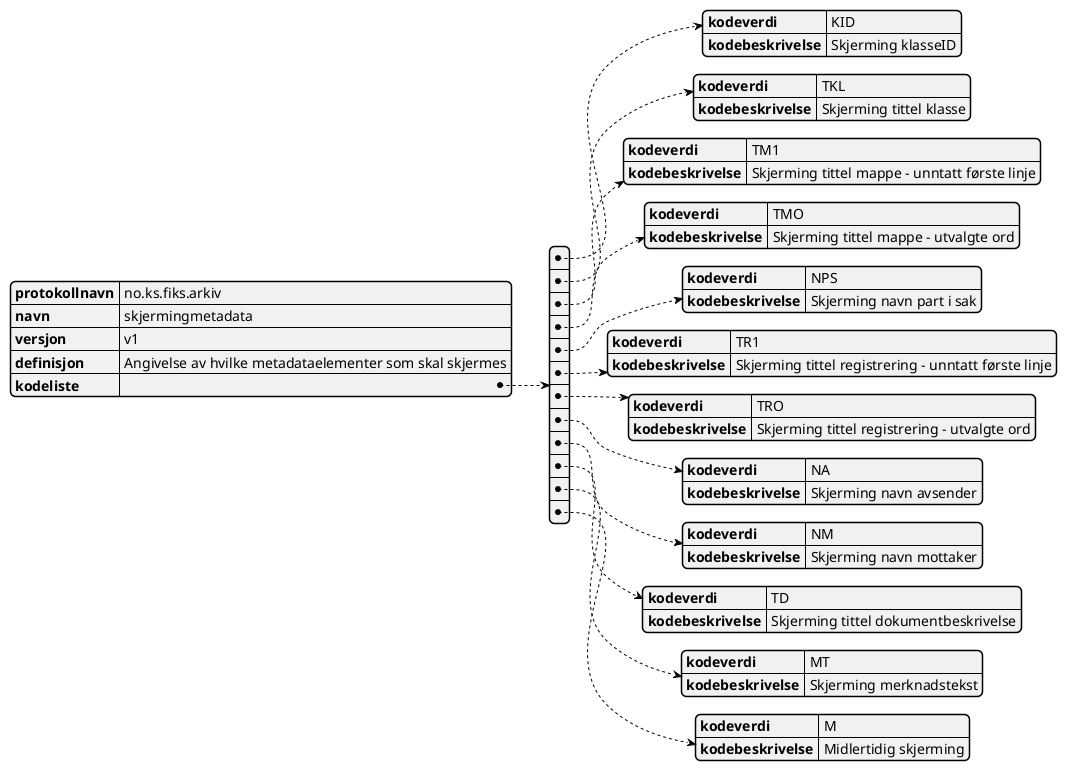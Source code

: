 @startjson
{
  "protokollnavn": "no.ks.fiks.arkiv",
  "navn": "skjermingmetadata",
  "versjon": "v1",
  "definisjon": "Angivelse av hvilke metadataelementer som skal skjermes",
  "kodeliste": [
    {
      "kodeverdi" : "KID",
      "kodebeskrivelse" : "Skjerming klasseID"
    },
    {
      "kodeverdi" : "TKL",
      "kodebeskrivelse" : "Skjerming tittel klasse"
    },
    {
      "kodeverdi" : "TM1",
      "kodebeskrivelse" : "Skjerming tittel mappe - unntatt første linje"
    },
    {
      "kodeverdi" : "TMO",
      "kodebeskrivelse" : "Skjerming tittel mappe - utvalgte ord"
    },
    {
      "kodeverdi" : "NPS",
      "kodebeskrivelse" : "Skjerming navn part i sak"
    },
    {
      "kodeverdi" : "TR1",
      "kodebeskrivelse" : "Skjerming tittel registrering - unntatt første linje"
    },
    {
      "kodeverdi" : "TRO",
      "kodebeskrivelse" : "Skjerming tittel registrering - utvalgte ord"
    },
    {
      "kodeverdi" : "NA",
      "kodebeskrivelse" : "Skjerming navn avsender"
    },
    {
      "kodeverdi" : "NM",
      "kodebeskrivelse" : "Skjerming navn mottaker"
    },
    {
      "kodeverdi" : "TD",
      "kodebeskrivelse" : "Skjerming tittel dokumentbeskrivelse"
    },
    {
      "kodeverdi" : "MT",
      "kodebeskrivelse" : "Skjerming merknadstekst"
    },
    {
      "kodeverdi" : "M",
      "kodebeskrivelse" : "Midlertidig skjerming"
    }
  ]
}
@endjson